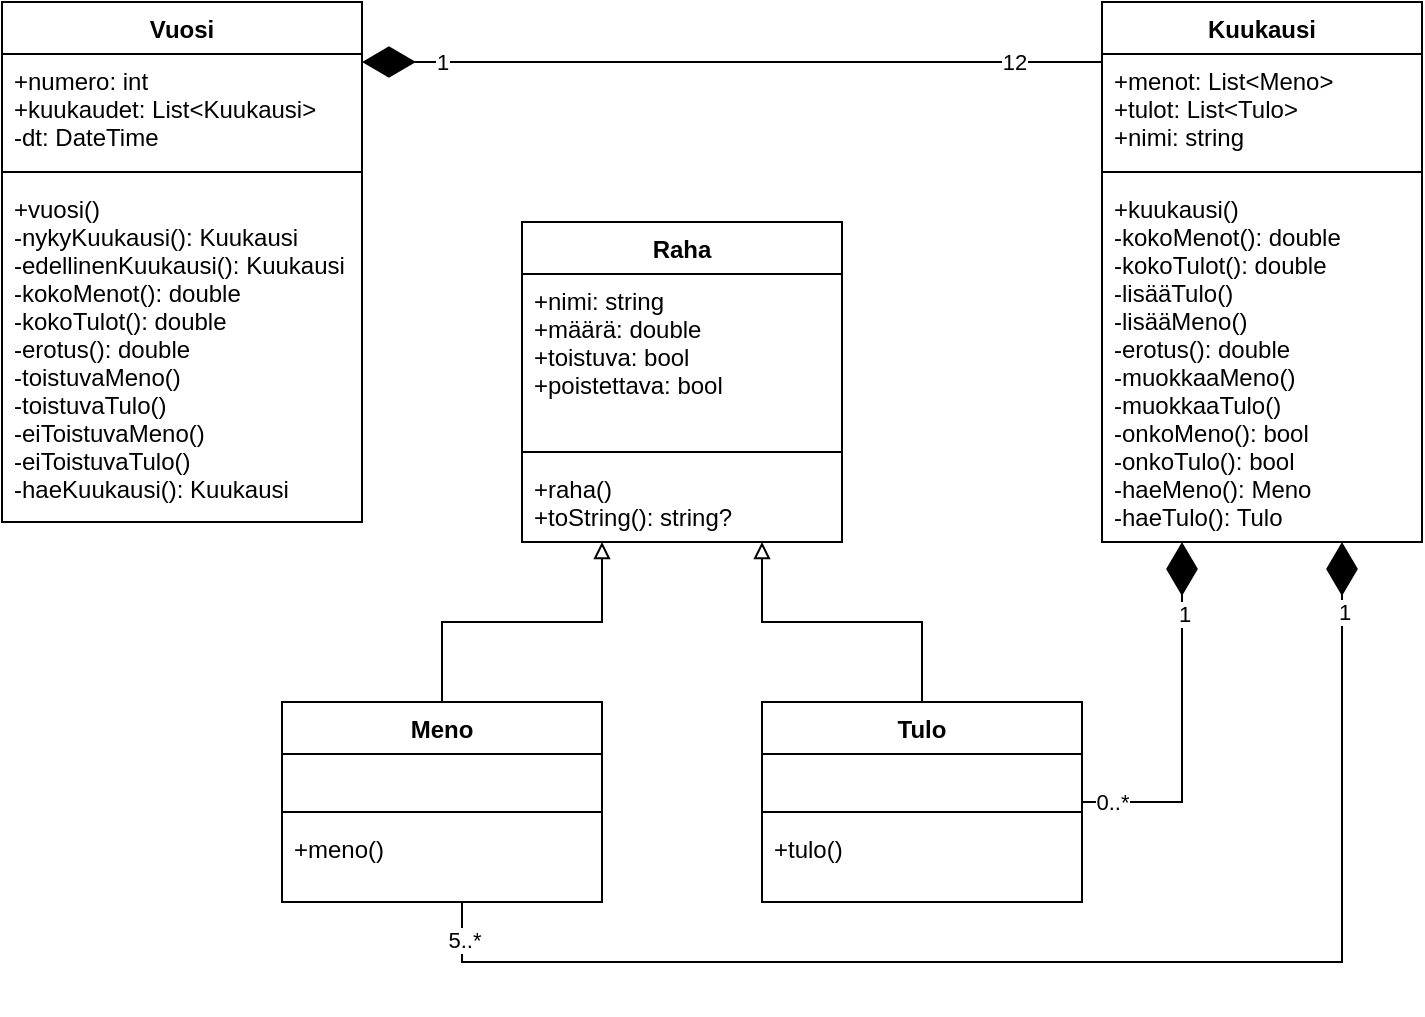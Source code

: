 <mxfile version="20.4.0" type="device"><diagram id="MOKcURqjLTD6NUZLsbds" name="Page-1"><mxGraphModel dx="1422" dy="772" grid="1" gridSize="10" guides="1" tooltips="1" connect="1" arrows="1" fold="1" page="1" pageScale="1" pageWidth="413" pageHeight="291" math="0" shadow="0"><root><mxCell id="0"/><mxCell id="1" parent="0"/><mxCell id="LWidrloLF2bPRHph_VwF-2" value="Vuosi" style="swimlane;fontStyle=1;align=center;verticalAlign=top;childLayout=stackLayout;horizontal=1;startSize=26;horizontalStack=0;resizeParent=1;resizeParentMax=0;resizeLast=0;collapsible=1;marginBottom=0;swimlaneLine=1;" parent="1" vertex="1"><mxGeometry x="50" y="50" width="180" height="260" as="geometry"/></mxCell><mxCell id="LWidrloLF2bPRHph_VwF-3" value="+numero: int&#xA;+kuukaudet: List&lt;Kuukausi&gt;&#xA;-dt: DateTime&#xA;&#xA;" style="text;strokeColor=none;fillColor=none;align=left;verticalAlign=top;spacingLeft=4;spacingRight=4;overflow=hidden;rotatable=0;points=[[0,0.5],[1,0.5]];portConstraint=eastwest;" parent="LWidrloLF2bPRHph_VwF-2" vertex="1"><mxGeometry y="26" width="180" height="54" as="geometry"/></mxCell><mxCell id="LWidrloLF2bPRHph_VwF-4" value="" style="line;strokeWidth=1;fillColor=none;align=left;verticalAlign=middle;spacingTop=-1;spacingLeft=3;spacingRight=3;rotatable=0;labelPosition=right;points=[];portConstraint=eastwest;strokeColor=inherit;" parent="LWidrloLF2bPRHph_VwF-2" vertex="1"><mxGeometry y="80" width="180" height="10" as="geometry"/></mxCell><mxCell id="LWidrloLF2bPRHph_VwF-5" value="+vuosi()&#xA;-nykyKuukausi(): Kuukausi&#xA;-edellinenKuukausi(): Kuukausi&#xA;-kokoMenot(): double&#xA;-kokoTulot(): double&#xA;-erotus(): double&#xA;-toistuvaMeno()&#xA;-toistuvaTulo()&#xA;-eiToistuvaMeno()&#xA;-eiToistuvaTulo()&#xA;-haeKuukausi(): Kuukausi&#xA;&#xA;&#xA;&#xA;" style="text;strokeColor=none;fillColor=none;align=left;verticalAlign=top;spacingLeft=4;spacingRight=4;overflow=hidden;rotatable=0;points=[[0,0.5],[1,0.5]];portConstraint=eastwest;" parent="LWidrloLF2bPRHph_VwF-2" vertex="1"><mxGeometry y="90" width="180" height="170" as="geometry"/></mxCell><mxCell id="LWidrloLF2bPRHph_VwF-7" value="Kuukausi" style="swimlane;fontStyle=1;align=center;verticalAlign=top;childLayout=stackLayout;horizontal=1;startSize=26;horizontalStack=0;resizeParent=1;resizeParentMax=0;resizeLast=0;collapsible=1;marginBottom=0;swimlaneLine=1;" parent="1" vertex="1"><mxGeometry x="600" y="50" width="160" height="270" as="geometry"/></mxCell><mxCell id="LWidrloLF2bPRHph_VwF-8" value="+menot: List&lt;Meno&gt;&#xA;+tulot: List&lt;Tulo&gt;&#xA;+nimi: string&#xA;&#xA;" style="text;strokeColor=none;fillColor=none;align=left;verticalAlign=top;spacingLeft=4;spacingRight=4;overflow=hidden;rotatable=0;points=[[0,0.5],[1,0.5]];portConstraint=eastwest;" parent="LWidrloLF2bPRHph_VwF-7" vertex="1"><mxGeometry y="26" width="160" height="54" as="geometry"/></mxCell><mxCell id="LWidrloLF2bPRHph_VwF-9" value="" style="line;strokeWidth=1;fillColor=none;align=left;verticalAlign=middle;spacingTop=-1;spacingLeft=3;spacingRight=3;rotatable=0;labelPosition=right;points=[];portConstraint=eastwest;strokeColor=inherit;" parent="LWidrloLF2bPRHph_VwF-7" vertex="1"><mxGeometry y="80" width="160" height="10" as="geometry"/></mxCell><mxCell id="LWidrloLF2bPRHph_VwF-10" value="+kuukausi()&#xA;-kokoMenot(): double&#xA;-kokoTulot(): double&#xA;-lisääTulo()&#xA;-lisääMeno()&#xA;-erotus(): double&#xA;-muokkaaMeno()&#xA;-muokkaaTulo()&#xA;-onkoMeno(): bool&#xA;-onkoTulo(): bool&#xA;-haeMeno(): Meno&#xA;-haeTulo(): Tulo&#xA;&#xA;&#xA;&#xA;&#xA;&#xA;" style="text;strokeColor=none;fillColor=none;align=left;verticalAlign=top;spacingLeft=4;spacingRight=4;overflow=hidden;rotatable=0;points=[[0,0.5],[1,0.5]];portConstraint=eastwest;" parent="LWidrloLF2bPRHph_VwF-7" vertex="1"><mxGeometry y="90" width="160" height="180" as="geometry"/></mxCell><mxCell id="LWidrloLF2bPRHph_VwF-11" value="Raha" style="swimlane;fontStyle=1;align=center;verticalAlign=top;childLayout=stackLayout;horizontal=1;startSize=26;horizontalStack=0;resizeParent=1;resizeParentMax=0;resizeLast=0;collapsible=1;marginBottom=0;swimlaneLine=1;" parent="1" vertex="1"><mxGeometry x="310" y="160" width="160" height="160" as="geometry"/></mxCell><mxCell id="LWidrloLF2bPRHph_VwF-12" value="+nimi: string&#xA;+määrä: double&#xA;+toistuva: bool&#xA;+poistettava: bool&#xA;&#xA;&#xA;&#xA;" style="text;strokeColor=none;fillColor=none;align=left;verticalAlign=top;spacingLeft=4;spacingRight=4;overflow=hidden;rotatable=0;points=[[0,0.5],[1,0.5]];portConstraint=eastwest;" parent="LWidrloLF2bPRHph_VwF-11" vertex="1"><mxGeometry y="26" width="160" height="84" as="geometry"/></mxCell><mxCell id="LWidrloLF2bPRHph_VwF-13" value="" style="line;strokeWidth=1;fillColor=none;align=left;verticalAlign=middle;spacingTop=-1;spacingLeft=3;spacingRight=3;rotatable=0;labelPosition=right;points=[];portConstraint=eastwest;strokeColor=inherit;" parent="LWidrloLF2bPRHph_VwF-11" vertex="1"><mxGeometry y="110" width="160" height="10" as="geometry"/></mxCell><mxCell id="LWidrloLF2bPRHph_VwF-14" value="+raha()&#xA;+toString(): string?&#xA;&#xA;&#xA;&#xA;&#xA;&#xA;&#xA;" style="text;strokeColor=none;fillColor=none;align=left;verticalAlign=top;spacingLeft=4;spacingRight=4;overflow=hidden;rotatable=0;points=[[0,0.5],[1,0.5]];portConstraint=eastwest;" parent="LWidrloLF2bPRHph_VwF-11" vertex="1"><mxGeometry y="120" width="160" height="40" as="geometry"/></mxCell><mxCell id="LWidrloLF2bPRHph_VwF-15" value="Meno" style="swimlane;fontStyle=1;align=center;verticalAlign=top;childLayout=stackLayout;horizontal=1;startSize=26;horizontalStack=0;resizeParent=1;resizeParentMax=0;resizeLast=0;collapsible=1;marginBottom=0;swimlaneLine=1;" parent="1" vertex="1"><mxGeometry x="190" y="400" width="160" height="100" as="geometry"/></mxCell><mxCell id="LWidrloLF2bPRHph_VwF-16" value="&#xA;&#xA;" style="text;strokeColor=none;fillColor=none;align=left;verticalAlign=top;spacingLeft=4;spacingRight=4;overflow=hidden;rotatable=0;points=[[0,0.5],[1,0.5]];portConstraint=eastwest;" parent="LWidrloLF2bPRHph_VwF-15" vertex="1"><mxGeometry y="26" width="160" height="24" as="geometry"/></mxCell><mxCell id="LWidrloLF2bPRHph_VwF-17" value="" style="line;strokeWidth=1;fillColor=none;align=left;verticalAlign=middle;spacingTop=-1;spacingLeft=3;spacingRight=3;rotatable=0;labelPosition=right;points=[];portConstraint=eastwest;strokeColor=inherit;" parent="LWidrloLF2bPRHph_VwF-15" vertex="1"><mxGeometry y="50" width="160" height="10" as="geometry"/></mxCell><mxCell id="LWidrloLF2bPRHph_VwF-18" value="+meno()&#xA;" style="text;strokeColor=none;fillColor=none;align=left;verticalAlign=top;spacingLeft=4;spacingRight=4;overflow=hidden;rotatable=0;points=[[0,0.5],[1,0.5]];portConstraint=eastwest;" parent="LWidrloLF2bPRHph_VwF-15" vertex="1"><mxGeometry y="60" width="160" height="40" as="geometry"/></mxCell><mxCell id="LWidrloLF2bPRHph_VwF-19" value="Tulo" style="swimlane;fontStyle=1;align=center;verticalAlign=top;childLayout=stackLayout;horizontal=1;startSize=26;horizontalStack=0;resizeParent=1;resizeParentMax=0;resizeLast=0;collapsible=1;marginBottom=0;swimlaneLine=1;" parent="1" vertex="1"><mxGeometry x="430" y="400" width="160" height="100" as="geometry"/></mxCell><mxCell id="LWidrloLF2bPRHph_VwF-20" value="&#xA;&#xA;" style="text;strokeColor=none;fillColor=none;align=left;verticalAlign=top;spacingLeft=4;spacingRight=4;overflow=hidden;rotatable=0;points=[[0,0.5],[1,0.5]];portConstraint=eastwest;" parent="LWidrloLF2bPRHph_VwF-19" vertex="1"><mxGeometry y="26" width="160" height="24" as="geometry"/></mxCell><mxCell id="LWidrloLF2bPRHph_VwF-21" value="" style="line;strokeWidth=1;fillColor=none;align=left;verticalAlign=middle;spacingTop=-1;spacingLeft=3;spacingRight=3;rotatable=0;labelPosition=right;points=[];portConstraint=eastwest;strokeColor=inherit;" parent="LWidrloLF2bPRHph_VwF-19" vertex="1"><mxGeometry y="50" width="160" height="10" as="geometry"/></mxCell><mxCell id="LWidrloLF2bPRHph_VwF-22" value="+tulo()&#xA;" style="text;strokeColor=none;fillColor=none;align=left;verticalAlign=top;spacingLeft=4;spacingRight=4;overflow=hidden;rotatable=0;points=[[0,0.5],[1,0.5]];portConstraint=eastwest;" parent="LWidrloLF2bPRHph_VwF-19" vertex="1"><mxGeometry y="60" width="160" height="40" as="geometry"/></mxCell><mxCell id="LWidrloLF2bPRHph_VwF-26" value="" style="endArrow=block;endFill=0;html=1;rounded=0;exitX=0.5;exitY=0;exitDx=0;exitDy=0;" parent="1" source="LWidrloLF2bPRHph_VwF-15" edge="1"><mxGeometry width="160" relative="1" as="geometry"><mxPoint x="260" y="360" as="sourcePoint"/><mxPoint x="350" y="320" as="targetPoint"/><Array as="points"><mxPoint x="270" y="360"/><mxPoint x="350" y="360"/></Array></mxGeometry></mxCell><mxCell id="LWidrloLF2bPRHph_VwF-27" value="" style="endArrow=block;endFill=0;html=1;rounded=0;exitX=0.5;exitY=0;exitDx=0;exitDy=0;" parent="1" source="LWidrloLF2bPRHph_VwF-19" edge="1"><mxGeometry width="160" relative="1" as="geometry"><mxPoint x="350" y="400" as="sourcePoint"/><mxPoint x="430" y="320" as="targetPoint"/><Array as="points"><mxPoint x="510" y="360"/><mxPoint x="430" y="360"/></Array></mxGeometry></mxCell><mxCell id="LWidrloLF2bPRHph_VwF-28" value="" style="endArrow=diamondThin;endFill=1;endSize=24;html=1;rounded=0;fontFamily=Helvetica;entryX=1;entryY=0.074;entryDx=0;entryDy=0;entryPerimeter=0;exitX=0;exitY=0.074;exitDx=0;exitDy=0;exitPerimeter=0;" parent="1" source="LWidrloLF2bPRHph_VwF-8" target="LWidrloLF2bPRHph_VwF-3" edge="1"><mxGeometry width="160" relative="1" as="geometry"><mxPoint x="590" y="80" as="sourcePoint"/><mxPoint x="240" y="80" as="targetPoint"/></mxGeometry></mxCell><mxCell id="LWidrloLF2bPRHph_VwF-30" value="12" style="edgeLabel;html=1;align=center;verticalAlign=middle;resizable=0;points=[];fontFamily=Helvetica;" parent="LWidrloLF2bPRHph_VwF-28" vertex="1" connectable="0"><mxGeometry x="-0.762" relative="1" as="geometry"><mxPoint as="offset"/></mxGeometry></mxCell><mxCell id="LWidrloLF2bPRHph_VwF-36" value="1" style="edgeLabel;html=1;align=center;verticalAlign=middle;resizable=0;points=[];fontFamily=Helvetica;" parent="LWidrloLF2bPRHph_VwF-28" vertex="1" connectable="0"><mxGeometry x="0.784" relative="1" as="geometry"><mxPoint as="offset"/></mxGeometry></mxCell><mxCell id="LWidrloLF2bPRHph_VwF-32" value="" style="endArrow=diamondThin;endFill=1;endSize=24;html=1;rounded=0;fontFamily=Helvetica;" parent="1" edge="1"><mxGeometry width="160" relative="1" as="geometry"><mxPoint x="590" y="450" as="sourcePoint"/><mxPoint x="640" y="320" as="targetPoint"/><Array as="points"><mxPoint x="640" y="450"/></Array></mxGeometry></mxCell><mxCell id="LWidrloLF2bPRHph_VwF-33" value="0..*" style="edgeLabel;html=1;align=center;verticalAlign=middle;resizable=0;points=[];fontFamily=Helvetica;" parent="LWidrloLF2bPRHph_VwF-32" vertex="1" connectable="0"><mxGeometry x="-0.84" relative="1" as="geometry"><mxPoint as="offset"/></mxGeometry></mxCell><mxCell id="LWidrloLF2bPRHph_VwF-37" value="1" style="edgeLabel;html=1;align=center;verticalAlign=middle;resizable=0;points=[];fontFamily=Helvetica;" parent="LWidrloLF2bPRHph_VwF-32" vertex="1" connectable="0"><mxGeometry x="0.603" y="-1" relative="1" as="geometry"><mxPoint as="offset"/></mxGeometry></mxCell><mxCell id="LWidrloLF2bPRHph_VwF-38" value="" style="endArrow=diamondThin;endFill=1;endSize=24;html=1;rounded=0;fontFamily=Helvetica;entryX=0.75;entryY=1;entryDx=0;entryDy=0;entryPerimeter=0;" parent="1" target="LWidrloLF2bPRHph_VwF-10" edge="1"><mxGeometry width="160" relative="1" as="geometry"><mxPoint x="280" y="500" as="sourcePoint"/><mxPoint x="720" y="330" as="targetPoint"/><Array as="points"><mxPoint x="280" y="530"/><mxPoint x="720" y="530"/></Array></mxGeometry></mxCell><mxCell id="LWidrloLF2bPRHph_VwF-40" value="5..*" style="edgeLabel;html=1;align=center;verticalAlign=middle;resizable=0;points=[];fontFamily=Helvetica;" parent="LWidrloLF2bPRHph_VwF-38" vertex="1" connectable="0"><mxGeometry x="-0.944" y="1" relative="1" as="geometry"><mxPoint as="offset"/></mxGeometry></mxCell><mxCell id="LWidrloLF2bPRHph_VwF-41" value="1" style="edgeLabel;html=1;align=center;verticalAlign=middle;resizable=0;points=[];fontFamily=Helvetica;" parent="LWidrloLF2bPRHph_VwF-38" vertex="1" connectable="0"><mxGeometry x="0.899" y="-1" relative="1" as="geometry"><mxPoint as="offset"/></mxGeometry></mxCell></root></mxGraphModel></diagram></mxfile>